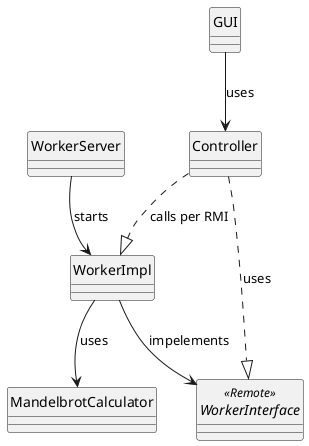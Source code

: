 @startuml
skinparam style strictuml
skinparam classAttributeIconSize 0

' Interfaces

interface WorkerInterface <<Remote>>

' Klassen
class GUI
class Controller
class MandelbrotCalculator
class WorkerImpl
class WorkerServer

' Beziehungen

GUI --> Controller : uses
Controller ..|> WorkerInterface : uses
Controller ..|> WorkerImpl : calls per RMI
WorkerImpl --> WorkerInterface : impelements
WorkerImpl --> MandelbrotCalculator : uses


WorkerServer --> WorkerImpl : starts

@enduml
